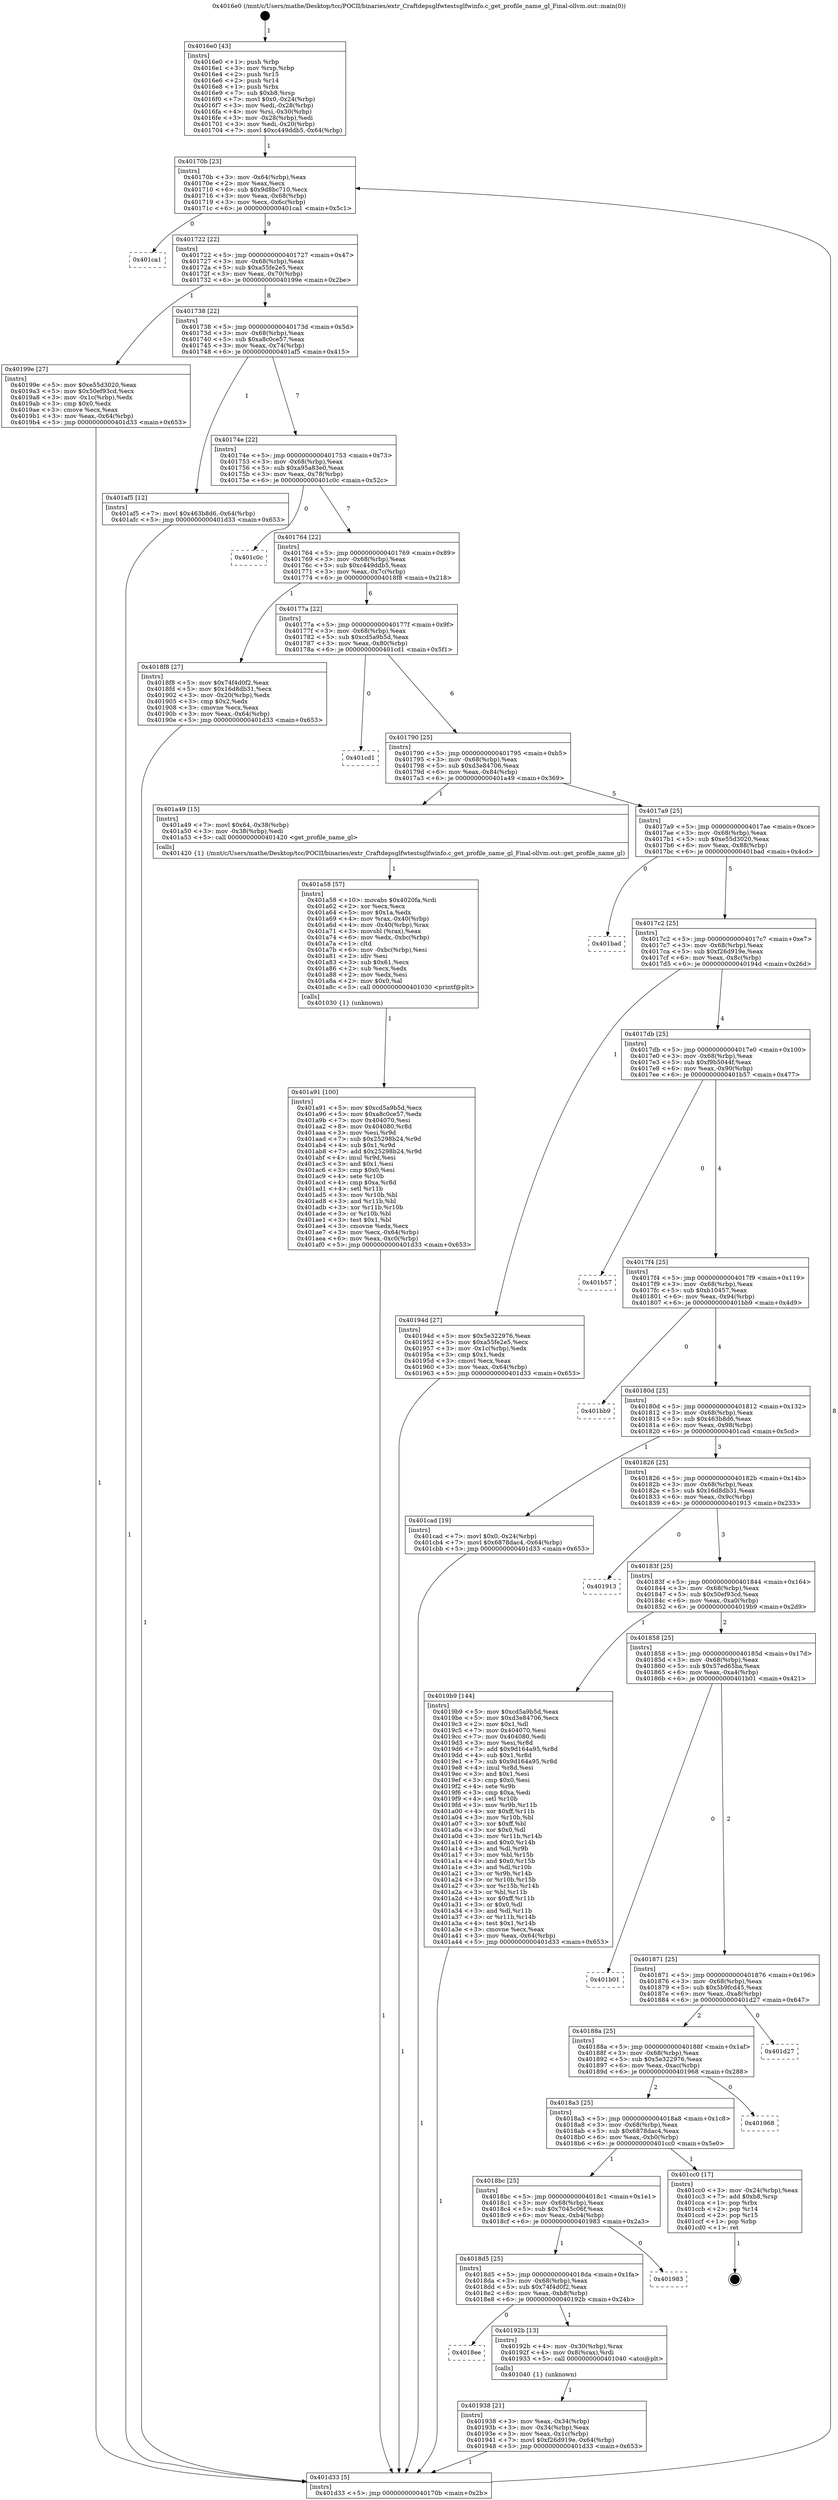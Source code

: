 digraph "0x4016e0" {
  label = "0x4016e0 (/mnt/c/Users/mathe/Desktop/tcc/POCII/binaries/extr_Craftdepsglfwtestsglfwinfo.c_get_profile_name_gl_Final-ollvm.out::main(0))"
  labelloc = "t"
  node[shape=record]

  Entry [label="",width=0.3,height=0.3,shape=circle,fillcolor=black,style=filled]
  "0x40170b" [label="{
     0x40170b [23]\l
     | [instrs]\l
     &nbsp;&nbsp;0x40170b \<+3\>: mov -0x64(%rbp),%eax\l
     &nbsp;&nbsp;0x40170e \<+2\>: mov %eax,%ecx\l
     &nbsp;&nbsp;0x401710 \<+6\>: sub $0x9d8bc710,%ecx\l
     &nbsp;&nbsp;0x401716 \<+3\>: mov %eax,-0x68(%rbp)\l
     &nbsp;&nbsp;0x401719 \<+3\>: mov %ecx,-0x6c(%rbp)\l
     &nbsp;&nbsp;0x40171c \<+6\>: je 0000000000401ca1 \<main+0x5c1\>\l
  }"]
  "0x401ca1" [label="{
     0x401ca1\l
  }", style=dashed]
  "0x401722" [label="{
     0x401722 [22]\l
     | [instrs]\l
     &nbsp;&nbsp;0x401722 \<+5\>: jmp 0000000000401727 \<main+0x47\>\l
     &nbsp;&nbsp;0x401727 \<+3\>: mov -0x68(%rbp),%eax\l
     &nbsp;&nbsp;0x40172a \<+5\>: sub $0xa55fe2e5,%eax\l
     &nbsp;&nbsp;0x40172f \<+3\>: mov %eax,-0x70(%rbp)\l
     &nbsp;&nbsp;0x401732 \<+6\>: je 000000000040199e \<main+0x2be\>\l
  }"]
  Exit [label="",width=0.3,height=0.3,shape=circle,fillcolor=black,style=filled,peripheries=2]
  "0x40199e" [label="{
     0x40199e [27]\l
     | [instrs]\l
     &nbsp;&nbsp;0x40199e \<+5\>: mov $0xe55d3020,%eax\l
     &nbsp;&nbsp;0x4019a3 \<+5\>: mov $0x50ef93cd,%ecx\l
     &nbsp;&nbsp;0x4019a8 \<+3\>: mov -0x1c(%rbp),%edx\l
     &nbsp;&nbsp;0x4019ab \<+3\>: cmp $0x0,%edx\l
     &nbsp;&nbsp;0x4019ae \<+3\>: cmove %ecx,%eax\l
     &nbsp;&nbsp;0x4019b1 \<+3\>: mov %eax,-0x64(%rbp)\l
     &nbsp;&nbsp;0x4019b4 \<+5\>: jmp 0000000000401d33 \<main+0x653\>\l
  }"]
  "0x401738" [label="{
     0x401738 [22]\l
     | [instrs]\l
     &nbsp;&nbsp;0x401738 \<+5\>: jmp 000000000040173d \<main+0x5d\>\l
     &nbsp;&nbsp;0x40173d \<+3\>: mov -0x68(%rbp),%eax\l
     &nbsp;&nbsp;0x401740 \<+5\>: sub $0xa8c0ce57,%eax\l
     &nbsp;&nbsp;0x401745 \<+3\>: mov %eax,-0x74(%rbp)\l
     &nbsp;&nbsp;0x401748 \<+6\>: je 0000000000401af5 \<main+0x415\>\l
  }"]
  "0x401a91" [label="{
     0x401a91 [100]\l
     | [instrs]\l
     &nbsp;&nbsp;0x401a91 \<+5\>: mov $0xcd5a9b5d,%ecx\l
     &nbsp;&nbsp;0x401a96 \<+5\>: mov $0xa8c0ce57,%edx\l
     &nbsp;&nbsp;0x401a9b \<+7\>: mov 0x404070,%esi\l
     &nbsp;&nbsp;0x401aa2 \<+8\>: mov 0x404080,%r8d\l
     &nbsp;&nbsp;0x401aaa \<+3\>: mov %esi,%r9d\l
     &nbsp;&nbsp;0x401aad \<+7\>: sub $0x25298b24,%r9d\l
     &nbsp;&nbsp;0x401ab4 \<+4\>: sub $0x1,%r9d\l
     &nbsp;&nbsp;0x401ab8 \<+7\>: add $0x25298b24,%r9d\l
     &nbsp;&nbsp;0x401abf \<+4\>: imul %r9d,%esi\l
     &nbsp;&nbsp;0x401ac3 \<+3\>: and $0x1,%esi\l
     &nbsp;&nbsp;0x401ac6 \<+3\>: cmp $0x0,%esi\l
     &nbsp;&nbsp;0x401ac9 \<+4\>: sete %r10b\l
     &nbsp;&nbsp;0x401acd \<+4\>: cmp $0xa,%r8d\l
     &nbsp;&nbsp;0x401ad1 \<+4\>: setl %r11b\l
     &nbsp;&nbsp;0x401ad5 \<+3\>: mov %r10b,%bl\l
     &nbsp;&nbsp;0x401ad8 \<+3\>: and %r11b,%bl\l
     &nbsp;&nbsp;0x401adb \<+3\>: xor %r11b,%r10b\l
     &nbsp;&nbsp;0x401ade \<+3\>: or %r10b,%bl\l
     &nbsp;&nbsp;0x401ae1 \<+3\>: test $0x1,%bl\l
     &nbsp;&nbsp;0x401ae4 \<+3\>: cmovne %edx,%ecx\l
     &nbsp;&nbsp;0x401ae7 \<+3\>: mov %ecx,-0x64(%rbp)\l
     &nbsp;&nbsp;0x401aea \<+6\>: mov %eax,-0xc0(%rbp)\l
     &nbsp;&nbsp;0x401af0 \<+5\>: jmp 0000000000401d33 \<main+0x653\>\l
  }"]
  "0x401af5" [label="{
     0x401af5 [12]\l
     | [instrs]\l
     &nbsp;&nbsp;0x401af5 \<+7\>: movl $0x463b8d6,-0x64(%rbp)\l
     &nbsp;&nbsp;0x401afc \<+5\>: jmp 0000000000401d33 \<main+0x653\>\l
  }"]
  "0x40174e" [label="{
     0x40174e [22]\l
     | [instrs]\l
     &nbsp;&nbsp;0x40174e \<+5\>: jmp 0000000000401753 \<main+0x73\>\l
     &nbsp;&nbsp;0x401753 \<+3\>: mov -0x68(%rbp),%eax\l
     &nbsp;&nbsp;0x401756 \<+5\>: sub $0xa95a83e0,%eax\l
     &nbsp;&nbsp;0x40175b \<+3\>: mov %eax,-0x78(%rbp)\l
     &nbsp;&nbsp;0x40175e \<+6\>: je 0000000000401c0c \<main+0x52c\>\l
  }"]
  "0x401a58" [label="{
     0x401a58 [57]\l
     | [instrs]\l
     &nbsp;&nbsp;0x401a58 \<+10\>: movabs $0x4020fa,%rdi\l
     &nbsp;&nbsp;0x401a62 \<+2\>: xor %ecx,%ecx\l
     &nbsp;&nbsp;0x401a64 \<+5\>: mov $0x1a,%edx\l
     &nbsp;&nbsp;0x401a69 \<+4\>: mov %rax,-0x40(%rbp)\l
     &nbsp;&nbsp;0x401a6d \<+4\>: mov -0x40(%rbp),%rax\l
     &nbsp;&nbsp;0x401a71 \<+3\>: movsbl (%rax),%eax\l
     &nbsp;&nbsp;0x401a74 \<+6\>: mov %edx,-0xbc(%rbp)\l
     &nbsp;&nbsp;0x401a7a \<+1\>: cltd\l
     &nbsp;&nbsp;0x401a7b \<+6\>: mov -0xbc(%rbp),%esi\l
     &nbsp;&nbsp;0x401a81 \<+2\>: idiv %esi\l
     &nbsp;&nbsp;0x401a83 \<+3\>: sub $0x61,%ecx\l
     &nbsp;&nbsp;0x401a86 \<+2\>: sub %ecx,%edx\l
     &nbsp;&nbsp;0x401a88 \<+2\>: mov %edx,%esi\l
     &nbsp;&nbsp;0x401a8a \<+2\>: mov $0x0,%al\l
     &nbsp;&nbsp;0x401a8c \<+5\>: call 0000000000401030 \<printf@plt\>\l
     | [calls]\l
     &nbsp;&nbsp;0x401030 \{1\} (unknown)\l
  }"]
  "0x401c0c" [label="{
     0x401c0c\l
  }", style=dashed]
  "0x401764" [label="{
     0x401764 [22]\l
     | [instrs]\l
     &nbsp;&nbsp;0x401764 \<+5\>: jmp 0000000000401769 \<main+0x89\>\l
     &nbsp;&nbsp;0x401769 \<+3\>: mov -0x68(%rbp),%eax\l
     &nbsp;&nbsp;0x40176c \<+5\>: sub $0xc449ddb5,%eax\l
     &nbsp;&nbsp;0x401771 \<+3\>: mov %eax,-0x7c(%rbp)\l
     &nbsp;&nbsp;0x401774 \<+6\>: je 00000000004018f8 \<main+0x218\>\l
  }"]
  "0x401938" [label="{
     0x401938 [21]\l
     | [instrs]\l
     &nbsp;&nbsp;0x401938 \<+3\>: mov %eax,-0x34(%rbp)\l
     &nbsp;&nbsp;0x40193b \<+3\>: mov -0x34(%rbp),%eax\l
     &nbsp;&nbsp;0x40193e \<+3\>: mov %eax,-0x1c(%rbp)\l
     &nbsp;&nbsp;0x401941 \<+7\>: movl $0xf26d919e,-0x64(%rbp)\l
     &nbsp;&nbsp;0x401948 \<+5\>: jmp 0000000000401d33 \<main+0x653\>\l
  }"]
  "0x4018f8" [label="{
     0x4018f8 [27]\l
     | [instrs]\l
     &nbsp;&nbsp;0x4018f8 \<+5\>: mov $0x74f4d0f2,%eax\l
     &nbsp;&nbsp;0x4018fd \<+5\>: mov $0x16d8db31,%ecx\l
     &nbsp;&nbsp;0x401902 \<+3\>: mov -0x20(%rbp),%edx\l
     &nbsp;&nbsp;0x401905 \<+3\>: cmp $0x2,%edx\l
     &nbsp;&nbsp;0x401908 \<+3\>: cmovne %ecx,%eax\l
     &nbsp;&nbsp;0x40190b \<+3\>: mov %eax,-0x64(%rbp)\l
     &nbsp;&nbsp;0x40190e \<+5\>: jmp 0000000000401d33 \<main+0x653\>\l
  }"]
  "0x40177a" [label="{
     0x40177a [22]\l
     | [instrs]\l
     &nbsp;&nbsp;0x40177a \<+5\>: jmp 000000000040177f \<main+0x9f\>\l
     &nbsp;&nbsp;0x40177f \<+3\>: mov -0x68(%rbp),%eax\l
     &nbsp;&nbsp;0x401782 \<+5\>: sub $0xcd5a9b5d,%eax\l
     &nbsp;&nbsp;0x401787 \<+3\>: mov %eax,-0x80(%rbp)\l
     &nbsp;&nbsp;0x40178a \<+6\>: je 0000000000401cd1 \<main+0x5f1\>\l
  }"]
  "0x401d33" [label="{
     0x401d33 [5]\l
     | [instrs]\l
     &nbsp;&nbsp;0x401d33 \<+5\>: jmp 000000000040170b \<main+0x2b\>\l
  }"]
  "0x4016e0" [label="{
     0x4016e0 [43]\l
     | [instrs]\l
     &nbsp;&nbsp;0x4016e0 \<+1\>: push %rbp\l
     &nbsp;&nbsp;0x4016e1 \<+3\>: mov %rsp,%rbp\l
     &nbsp;&nbsp;0x4016e4 \<+2\>: push %r15\l
     &nbsp;&nbsp;0x4016e6 \<+2\>: push %r14\l
     &nbsp;&nbsp;0x4016e8 \<+1\>: push %rbx\l
     &nbsp;&nbsp;0x4016e9 \<+7\>: sub $0xb8,%rsp\l
     &nbsp;&nbsp;0x4016f0 \<+7\>: movl $0x0,-0x24(%rbp)\l
     &nbsp;&nbsp;0x4016f7 \<+3\>: mov %edi,-0x28(%rbp)\l
     &nbsp;&nbsp;0x4016fa \<+4\>: mov %rsi,-0x30(%rbp)\l
     &nbsp;&nbsp;0x4016fe \<+3\>: mov -0x28(%rbp),%edi\l
     &nbsp;&nbsp;0x401701 \<+3\>: mov %edi,-0x20(%rbp)\l
     &nbsp;&nbsp;0x401704 \<+7\>: movl $0xc449ddb5,-0x64(%rbp)\l
  }"]
  "0x4018ee" [label="{
     0x4018ee\l
  }", style=dashed]
  "0x401cd1" [label="{
     0x401cd1\l
  }", style=dashed]
  "0x401790" [label="{
     0x401790 [25]\l
     | [instrs]\l
     &nbsp;&nbsp;0x401790 \<+5\>: jmp 0000000000401795 \<main+0xb5\>\l
     &nbsp;&nbsp;0x401795 \<+3\>: mov -0x68(%rbp),%eax\l
     &nbsp;&nbsp;0x401798 \<+5\>: sub $0xd3e84706,%eax\l
     &nbsp;&nbsp;0x40179d \<+6\>: mov %eax,-0x84(%rbp)\l
     &nbsp;&nbsp;0x4017a3 \<+6\>: je 0000000000401a49 \<main+0x369\>\l
  }"]
  "0x40192b" [label="{
     0x40192b [13]\l
     | [instrs]\l
     &nbsp;&nbsp;0x40192b \<+4\>: mov -0x30(%rbp),%rax\l
     &nbsp;&nbsp;0x40192f \<+4\>: mov 0x8(%rax),%rdi\l
     &nbsp;&nbsp;0x401933 \<+5\>: call 0000000000401040 \<atoi@plt\>\l
     | [calls]\l
     &nbsp;&nbsp;0x401040 \{1\} (unknown)\l
  }"]
  "0x401a49" [label="{
     0x401a49 [15]\l
     | [instrs]\l
     &nbsp;&nbsp;0x401a49 \<+7\>: movl $0x64,-0x38(%rbp)\l
     &nbsp;&nbsp;0x401a50 \<+3\>: mov -0x38(%rbp),%edi\l
     &nbsp;&nbsp;0x401a53 \<+5\>: call 0000000000401420 \<get_profile_name_gl\>\l
     | [calls]\l
     &nbsp;&nbsp;0x401420 \{1\} (/mnt/c/Users/mathe/Desktop/tcc/POCII/binaries/extr_Craftdepsglfwtestsglfwinfo.c_get_profile_name_gl_Final-ollvm.out::get_profile_name_gl)\l
  }"]
  "0x4017a9" [label="{
     0x4017a9 [25]\l
     | [instrs]\l
     &nbsp;&nbsp;0x4017a9 \<+5\>: jmp 00000000004017ae \<main+0xce\>\l
     &nbsp;&nbsp;0x4017ae \<+3\>: mov -0x68(%rbp),%eax\l
     &nbsp;&nbsp;0x4017b1 \<+5\>: sub $0xe55d3020,%eax\l
     &nbsp;&nbsp;0x4017b6 \<+6\>: mov %eax,-0x88(%rbp)\l
     &nbsp;&nbsp;0x4017bc \<+6\>: je 0000000000401bad \<main+0x4cd\>\l
  }"]
  "0x4018d5" [label="{
     0x4018d5 [25]\l
     | [instrs]\l
     &nbsp;&nbsp;0x4018d5 \<+5\>: jmp 00000000004018da \<main+0x1fa\>\l
     &nbsp;&nbsp;0x4018da \<+3\>: mov -0x68(%rbp),%eax\l
     &nbsp;&nbsp;0x4018dd \<+5\>: sub $0x74f4d0f2,%eax\l
     &nbsp;&nbsp;0x4018e2 \<+6\>: mov %eax,-0xb8(%rbp)\l
     &nbsp;&nbsp;0x4018e8 \<+6\>: je 000000000040192b \<main+0x24b\>\l
  }"]
  "0x401bad" [label="{
     0x401bad\l
  }", style=dashed]
  "0x4017c2" [label="{
     0x4017c2 [25]\l
     | [instrs]\l
     &nbsp;&nbsp;0x4017c2 \<+5\>: jmp 00000000004017c7 \<main+0xe7\>\l
     &nbsp;&nbsp;0x4017c7 \<+3\>: mov -0x68(%rbp),%eax\l
     &nbsp;&nbsp;0x4017ca \<+5\>: sub $0xf26d919e,%eax\l
     &nbsp;&nbsp;0x4017cf \<+6\>: mov %eax,-0x8c(%rbp)\l
     &nbsp;&nbsp;0x4017d5 \<+6\>: je 000000000040194d \<main+0x26d\>\l
  }"]
  "0x401983" [label="{
     0x401983\l
  }", style=dashed]
  "0x40194d" [label="{
     0x40194d [27]\l
     | [instrs]\l
     &nbsp;&nbsp;0x40194d \<+5\>: mov $0x5e322976,%eax\l
     &nbsp;&nbsp;0x401952 \<+5\>: mov $0xa55fe2e5,%ecx\l
     &nbsp;&nbsp;0x401957 \<+3\>: mov -0x1c(%rbp),%edx\l
     &nbsp;&nbsp;0x40195a \<+3\>: cmp $0x1,%edx\l
     &nbsp;&nbsp;0x40195d \<+3\>: cmovl %ecx,%eax\l
     &nbsp;&nbsp;0x401960 \<+3\>: mov %eax,-0x64(%rbp)\l
     &nbsp;&nbsp;0x401963 \<+5\>: jmp 0000000000401d33 \<main+0x653\>\l
  }"]
  "0x4017db" [label="{
     0x4017db [25]\l
     | [instrs]\l
     &nbsp;&nbsp;0x4017db \<+5\>: jmp 00000000004017e0 \<main+0x100\>\l
     &nbsp;&nbsp;0x4017e0 \<+3\>: mov -0x68(%rbp),%eax\l
     &nbsp;&nbsp;0x4017e3 \<+5\>: sub $0xf9b5044f,%eax\l
     &nbsp;&nbsp;0x4017e8 \<+6\>: mov %eax,-0x90(%rbp)\l
     &nbsp;&nbsp;0x4017ee \<+6\>: je 0000000000401b57 \<main+0x477\>\l
  }"]
  "0x4018bc" [label="{
     0x4018bc [25]\l
     | [instrs]\l
     &nbsp;&nbsp;0x4018bc \<+5\>: jmp 00000000004018c1 \<main+0x1e1\>\l
     &nbsp;&nbsp;0x4018c1 \<+3\>: mov -0x68(%rbp),%eax\l
     &nbsp;&nbsp;0x4018c4 \<+5\>: sub $0x7045c06f,%eax\l
     &nbsp;&nbsp;0x4018c9 \<+6\>: mov %eax,-0xb4(%rbp)\l
     &nbsp;&nbsp;0x4018cf \<+6\>: je 0000000000401983 \<main+0x2a3\>\l
  }"]
  "0x401b57" [label="{
     0x401b57\l
  }", style=dashed]
  "0x4017f4" [label="{
     0x4017f4 [25]\l
     | [instrs]\l
     &nbsp;&nbsp;0x4017f4 \<+5\>: jmp 00000000004017f9 \<main+0x119\>\l
     &nbsp;&nbsp;0x4017f9 \<+3\>: mov -0x68(%rbp),%eax\l
     &nbsp;&nbsp;0x4017fc \<+5\>: sub $0xb10457,%eax\l
     &nbsp;&nbsp;0x401801 \<+6\>: mov %eax,-0x94(%rbp)\l
     &nbsp;&nbsp;0x401807 \<+6\>: je 0000000000401bb9 \<main+0x4d9\>\l
  }"]
  "0x401cc0" [label="{
     0x401cc0 [17]\l
     | [instrs]\l
     &nbsp;&nbsp;0x401cc0 \<+3\>: mov -0x24(%rbp),%eax\l
     &nbsp;&nbsp;0x401cc3 \<+7\>: add $0xb8,%rsp\l
     &nbsp;&nbsp;0x401cca \<+1\>: pop %rbx\l
     &nbsp;&nbsp;0x401ccb \<+2\>: pop %r14\l
     &nbsp;&nbsp;0x401ccd \<+2\>: pop %r15\l
     &nbsp;&nbsp;0x401ccf \<+1\>: pop %rbp\l
     &nbsp;&nbsp;0x401cd0 \<+1\>: ret\l
  }"]
  "0x401bb9" [label="{
     0x401bb9\l
  }", style=dashed]
  "0x40180d" [label="{
     0x40180d [25]\l
     | [instrs]\l
     &nbsp;&nbsp;0x40180d \<+5\>: jmp 0000000000401812 \<main+0x132\>\l
     &nbsp;&nbsp;0x401812 \<+3\>: mov -0x68(%rbp),%eax\l
     &nbsp;&nbsp;0x401815 \<+5\>: sub $0x463b8d6,%eax\l
     &nbsp;&nbsp;0x40181a \<+6\>: mov %eax,-0x98(%rbp)\l
     &nbsp;&nbsp;0x401820 \<+6\>: je 0000000000401cad \<main+0x5cd\>\l
  }"]
  "0x4018a3" [label="{
     0x4018a3 [25]\l
     | [instrs]\l
     &nbsp;&nbsp;0x4018a3 \<+5\>: jmp 00000000004018a8 \<main+0x1c8\>\l
     &nbsp;&nbsp;0x4018a8 \<+3\>: mov -0x68(%rbp),%eax\l
     &nbsp;&nbsp;0x4018ab \<+5\>: sub $0x6878dac4,%eax\l
     &nbsp;&nbsp;0x4018b0 \<+6\>: mov %eax,-0xb0(%rbp)\l
     &nbsp;&nbsp;0x4018b6 \<+6\>: je 0000000000401cc0 \<main+0x5e0\>\l
  }"]
  "0x401cad" [label="{
     0x401cad [19]\l
     | [instrs]\l
     &nbsp;&nbsp;0x401cad \<+7\>: movl $0x0,-0x24(%rbp)\l
     &nbsp;&nbsp;0x401cb4 \<+7\>: movl $0x6878dac4,-0x64(%rbp)\l
     &nbsp;&nbsp;0x401cbb \<+5\>: jmp 0000000000401d33 \<main+0x653\>\l
  }"]
  "0x401826" [label="{
     0x401826 [25]\l
     | [instrs]\l
     &nbsp;&nbsp;0x401826 \<+5\>: jmp 000000000040182b \<main+0x14b\>\l
     &nbsp;&nbsp;0x40182b \<+3\>: mov -0x68(%rbp),%eax\l
     &nbsp;&nbsp;0x40182e \<+5\>: sub $0x16d8db31,%eax\l
     &nbsp;&nbsp;0x401833 \<+6\>: mov %eax,-0x9c(%rbp)\l
     &nbsp;&nbsp;0x401839 \<+6\>: je 0000000000401913 \<main+0x233\>\l
  }"]
  "0x401968" [label="{
     0x401968\l
  }", style=dashed]
  "0x401913" [label="{
     0x401913\l
  }", style=dashed]
  "0x40183f" [label="{
     0x40183f [25]\l
     | [instrs]\l
     &nbsp;&nbsp;0x40183f \<+5\>: jmp 0000000000401844 \<main+0x164\>\l
     &nbsp;&nbsp;0x401844 \<+3\>: mov -0x68(%rbp),%eax\l
     &nbsp;&nbsp;0x401847 \<+5\>: sub $0x50ef93cd,%eax\l
     &nbsp;&nbsp;0x40184c \<+6\>: mov %eax,-0xa0(%rbp)\l
     &nbsp;&nbsp;0x401852 \<+6\>: je 00000000004019b9 \<main+0x2d9\>\l
  }"]
  "0x40188a" [label="{
     0x40188a [25]\l
     | [instrs]\l
     &nbsp;&nbsp;0x40188a \<+5\>: jmp 000000000040188f \<main+0x1af\>\l
     &nbsp;&nbsp;0x40188f \<+3\>: mov -0x68(%rbp),%eax\l
     &nbsp;&nbsp;0x401892 \<+5\>: sub $0x5e322976,%eax\l
     &nbsp;&nbsp;0x401897 \<+6\>: mov %eax,-0xac(%rbp)\l
     &nbsp;&nbsp;0x40189d \<+6\>: je 0000000000401968 \<main+0x288\>\l
  }"]
  "0x4019b9" [label="{
     0x4019b9 [144]\l
     | [instrs]\l
     &nbsp;&nbsp;0x4019b9 \<+5\>: mov $0xcd5a9b5d,%eax\l
     &nbsp;&nbsp;0x4019be \<+5\>: mov $0xd3e84706,%ecx\l
     &nbsp;&nbsp;0x4019c3 \<+2\>: mov $0x1,%dl\l
     &nbsp;&nbsp;0x4019c5 \<+7\>: mov 0x404070,%esi\l
     &nbsp;&nbsp;0x4019cc \<+7\>: mov 0x404080,%edi\l
     &nbsp;&nbsp;0x4019d3 \<+3\>: mov %esi,%r8d\l
     &nbsp;&nbsp;0x4019d6 \<+7\>: add $0x9d164a95,%r8d\l
     &nbsp;&nbsp;0x4019dd \<+4\>: sub $0x1,%r8d\l
     &nbsp;&nbsp;0x4019e1 \<+7\>: sub $0x9d164a95,%r8d\l
     &nbsp;&nbsp;0x4019e8 \<+4\>: imul %r8d,%esi\l
     &nbsp;&nbsp;0x4019ec \<+3\>: and $0x1,%esi\l
     &nbsp;&nbsp;0x4019ef \<+3\>: cmp $0x0,%esi\l
     &nbsp;&nbsp;0x4019f2 \<+4\>: sete %r9b\l
     &nbsp;&nbsp;0x4019f6 \<+3\>: cmp $0xa,%edi\l
     &nbsp;&nbsp;0x4019f9 \<+4\>: setl %r10b\l
     &nbsp;&nbsp;0x4019fd \<+3\>: mov %r9b,%r11b\l
     &nbsp;&nbsp;0x401a00 \<+4\>: xor $0xff,%r11b\l
     &nbsp;&nbsp;0x401a04 \<+3\>: mov %r10b,%bl\l
     &nbsp;&nbsp;0x401a07 \<+3\>: xor $0xff,%bl\l
     &nbsp;&nbsp;0x401a0a \<+3\>: xor $0x0,%dl\l
     &nbsp;&nbsp;0x401a0d \<+3\>: mov %r11b,%r14b\l
     &nbsp;&nbsp;0x401a10 \<+4\>: and $0x0,%r14b\l
     &nbsp;&nbsp;0x401a14 \<+3\>: and %dl,%r9b\l
     &nbsp;&nbsp;0x401a17 \<+3\>: mov %bl,%r15b\l
     &nbsp;&nbsp;0x401a1a \<+4\>: and $0x0,%r15b\l
     &nbsp;&nbsp;0x401a1e \<+3\>: and %dl,%r10b\l
     &nbsp;&nbsp;0x401a21 \<+3\>: or %r9b,%r14b\l
     &nbsp;&nbsp;0x401a24 \<+3\>: or %r10b,%r15b\l
     &nbsp;&nbsp;0x401a27 \<+3\>: xor %r15b,%r14b\l
     &nbsp;&nbsp;0x401a2a \<+3\>: or %bl,%r11b\l
     &nbsp;&nbsp;0x401a2d \<+4\>: xor $0xff,%r11b\l
     &nbsp;&nbsp;0x401a31 \<+3\>: or $0x0,%dl\l
     &nbsp;&nbsp;0x401a34 \<+3\>: and %dl,%r11b\l
     &nbsp;&nbsp;0x401a37 \<+3\>: or %r11b,%r14b\l
     &nbsp;&nbsp;0x401a3a \<+4\>: test $0x1,%r14b\l
     &nbsp;&nbsp;0x401a3e \<+3\>: cmovne %ecx,%eax\l
     &nbsp;&nbsp;0x401a41 \<+3\>: mov %eax,-0x64(%rbp)\l
     &nbsp;&nbsp;0x401a44 \<+5\>: jmp 0000000000401d33 \<main+0x653\>\l
  }"]
  "0x401858" [label="{
     0x401858 [25]\l
     | [instrs]\l
     &nbsp;&nbsp;0x401858 \<+5\>: jmp 000000000040185d \<main+0x17d\>\l
     &nbsp;&nbsp;0x40185d \<+3\>: mov -0x68(%rbp),%eax\l
     &nbsp;&nbsp;0x401860 \<+5\>: sub $0x57ed65ba,%eax\l
     &nbsp;&nbsp;0x401865 \<+6\>: mov %eax,-0xa4(%rbp)\l
     &nbsp;&nbsp;0x40186b \<+6\>: je 0000000000401b01 \<main+0x421\>\l
  }"]
  "0x401d27" [label="{
     0x401d27\l
  }", style=dashed]
  "0x401b01" [label="{
     0x401b01\l
  }", style=dashed]
  "0x401871" [label="{
     0x401871 [25]\l
     | [instrs]\l
     &nbsp;&nbsp;0x401871 \<+5\>: jmp 0000000000401876 \<main+0x196\>\l
     &nbsp;&nbsp;0x401876 \<+3\>: mov -0x68(%rbp),%eax\l
     &nbsp;&nbsp;0x401879 \<+5\>: sub $0x5b9fcd45,%eax\l
     &nbsp;&nbsp;0x40187e \<+6\>: mov %eax,-0xa8(%rbp)\l
     &nbsp;&nbsp;0x401884 \<+6\>: je 0000000000401d27 \<main+0x647\>\l
  }"]
  Entry -> "0x4016e0" [label=" 1"]
  "0x40170b" -> "0x401ca1" [label=" 0"]
  "0x40170b" -> "0x401722" [label=" 9"]
  "0x401cc0" -> Exit [label=" 1"]
  "0x401722" -> "0x40199e" [label=" 1"]
  "0x401722" -> "0x401738" [label=" 8"]
  "0x401cad" -> "0x401d33" [label=" 1"]
  "0x401738" -> "0x401af5" [label=" 1"]
  "0x401738" -> "0x40174e" [label=" 7"]
  "0x401af5" -> "0x401d33" [label=" 1"]
  "0x40174e" -> "0x401c0c" [label=" 0"]
  "0x40174e" -> "0x401764" [label=" 7"]
  "0x401a91" -> "0x401d33" [label=" 1"]
  "0x401764" -> "0x4018f8" [label=" 1"]
  "0x401764" -> "0x40177a" [label=" 6"]
  "0x4018f8" -> "0x401d33" [label=" 1"]
  "0x4016e0" -> "0x40170b" [label=" 1"]
  "0x401d33" -> "0x40170b" [label=" 8"]
  "0x401a58" -> "0x401a91" [label=" 1"]
  "0x40177a" -> "0x401cd1" [label=" 0"]
  "0x40177a" -> "0x401790" [label=" 6"]
  "0x401a49" -> "0x401a58" [label=" 1"]
  "0x401790" -> "0x401a49" [label=" 1"]
  "0x401790" -> "0x4017a9" [label=" 5"]
  "0x4019b9" -> "0x401d33" [label=" 1"]
  "0x4017a9" -> "0x401bad" [label=" 0"]
  "0x4017a9" -> "0x4017c2" [label=" 5"]
  "0x40194d" -> "0x401d33" [label=" 1"]
  "0x4017c2" -> "0x40194d" [label=" 1"]
  "0x4017c2" -> "0x4017db" [label=" 4"]
  "0x401938" -> "0x401d33" [label=" 1"]
  "0x4017db" -> "0x401b57" [label=" 0"]
  "0x4017db" -> "0x4017f4" [label=" 4"]
  "0x4018d5" -> "0x4018ee" [label=" 0"]
  "0x4017f4" -> "0x401bb9" [label=" 0"]
  "0x4017f4" -> "0x40180d" [label=" 4"]
  "0x4018d5" -> "0x40192b" [label=" 1"]
  "0x40180d" -> "0x401cad" [label=" 1"]
  "0x40180d" -> "0x401826" [label=" 3"]
  "0x4018bc" -> "0x4018d5" [label=" 1"]
  "0x401826" -> "0x401913" [label=" 0"]
  "0x401826" -> "0x40183f" [label=" 3"]
  "0x4018bc" -> "0x401983" [label=" 0"]
  "0x40183f" -> "0x4019b9" [label=" 1"]
  "0x40183f" -> "0x401858" [label=" 2"]
  "0x4018a3" -> "0x4018bc" [label=" 1"]
  "0x401858" -> "0x401b01" [label=" 0"]
  "0x401858" -> "0x401871" [label=" 2"]
  "0x4018a3" -> "0x401cc0" [label=" 1"]
  "0x401871" -> "0x401d27" [label=" 0"]
  "0x401871" -> "0x40188a" [label=" 2"]
  "0x40192b" -> "0x401938" [label=" 1"]
  "0x40188a" -> "0x401968" [label=" 0"]
  "0x40188a" -> "0x4018a3" [label=" 2"]
  "0x40199e" -> "0x401d33" [label=" 1"]
}
